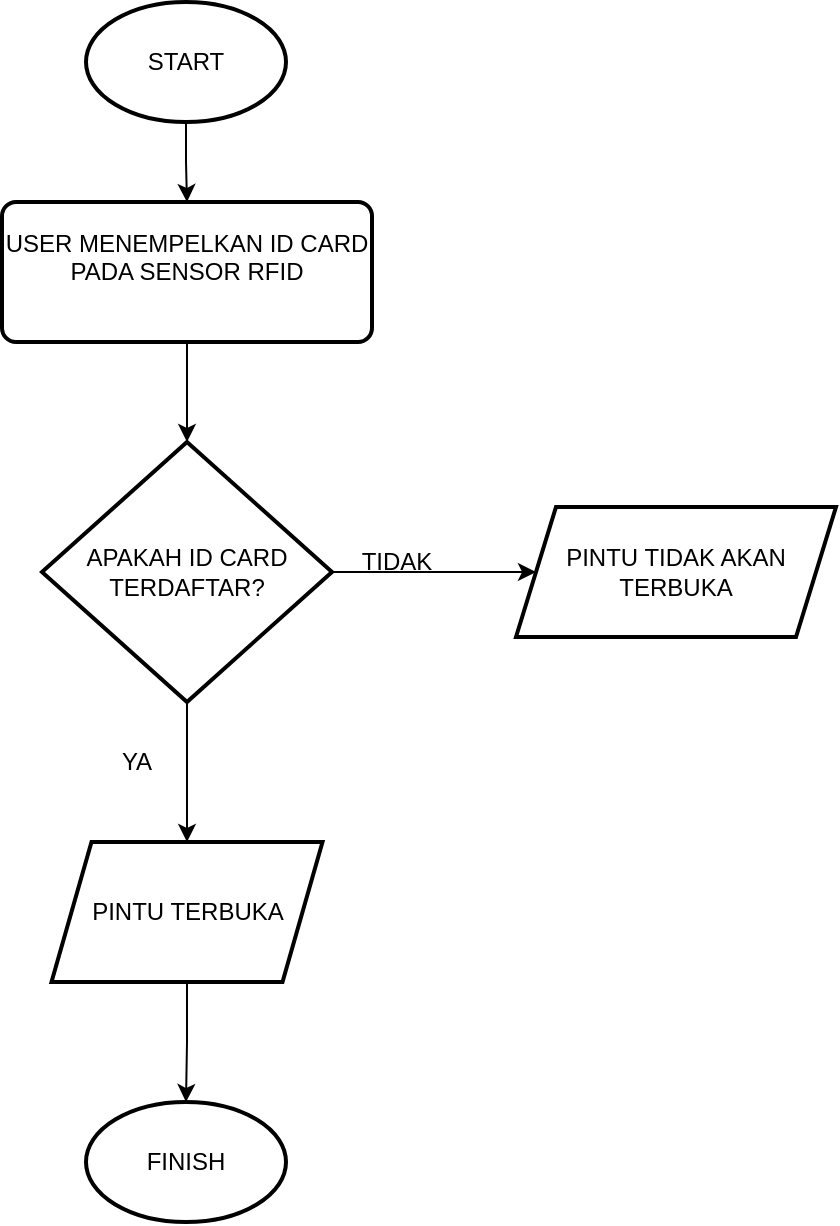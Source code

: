 <mxfile version="14.6.3" type="github">
  <diagram id="dQIsrqYc9POfJ0dJJoJ2" name="Page-1">
    <mxGraphModel dx="868" dy="479" grid="1" gridSize="10" guides="1" tooltips="1" connect="1" arrows="1" fold="1" page="1" pageScale="1" pageWidth="850" pageHeight="1100" math="0" shadow="0">
      <root>
        <mxCell id="0" />
        <mxCell id="1" parent="0" />
        <mxCell id="7SgFVv0NQRkYUgfHvSGJ-4" style="edgeStyle=orthogonalEdgeStyle;rounded=0;orthogonalLoop=1;jettySize=auto;html=1;exitX=0.5;exitY=1;exitDx=0;exitDy=0;exitPerimeter=0;entryX=0.5;entryY=0;entryDx=0;entryDy=0;" edge="1" parent="1" source="7SgFVv0NQRkYUgfHvSGJ-1" target="7SgFVv0NQRkYUgfHvSGJ-2">
          <mxGeometry relative="1" as="geometry" />
        </mxCell>
        <mxCell id="7SgFVv0NQRkYUgfHvSGJ-1" value="&lt;div&gt;START&lt;/div&gt;" style="strokeWidth=2;html=1;shape=mxgraph.flowchart.start_1;whiteSpace=wrap;" vertex="1" parent="1">
          <mxGeometry x="375" y="20" width="100" height="60" as="geometry" />
        </mxCell>
        <mxCell id="7SgFVv0NQRkYUgfHvSGJ-5" style="edgeStyle=orthogonalEdgeStyle;rounded=0;orthogonalLoop=1;jettySize=auto;html=1;exitX=0.5;exitY=1;exitDx=0;exitDy=0;entryX=0.5;entryY=0;entryDx=0;entryDy=0;entryPerimeter=0;" edge="1" parent="1" source="7SgFVv0NQRkYUgfHvSGJ-2" target="7SgFVv0NQRkYUgfHvSGJ-3">
          <mxGeometry relative="1" as="geometry" />
        </mxCell>
        <mxCell id="7SgFVv0NQRkYUgfHvSGJ-2" value="&lt;div&gt;USER MENEMPELKAN ID CARD PADA SENSOR RFID&lt;/div&gt;&lt;div&gt;&lt;br&gt;&lt;/div&gt;" style="rounded=1;whiteSpace=wrap;html=1;absoluteArcSize=1;arcSize=14;strokeWidth=2;" vertex="1" parent="1">
          <mxGeometry x="333" y="120" width="185" height="70" as="geometry" />
        </mxCell>
        <mxCell id="7SgFVv0NQRkYUgfHvSGJ-8" style="edgeStyle=orthogonalEdgeStyle;rounded=0;orthogonalLoop=1;jettySize=auto;html=1;exitX=1;exitY=0.5;exitDx=0;exitDy=0;exitPerimeter=0;entryX=0;entryY=0.5;entryDx=0;entryDy=0;" edge="1" parent="1" source="7SgFVv0NQRkYUgfHvSGJ-3" target="7SgFVv0NQRkYUgfHvSGJ-6">
          <mxGeometry relative="1" as="geometry" />
        </mxCell>
        <mxCell id="7SgFVv0NQRkYUgfHvSGJ-11" style="edgeStyle=orthogonalEdgeStyle;rounded=0;orthogonalLoop=1;jettySize=auto;html=1;exitX=0.5;exitY=1;exitDx=0;exitDy=0;exitPerimeter=0;entryX=0.5;entryY=0;entryDx=0;entryDy=0;" edge="1" parent="1" source="7SgFVv0NQRkYUgfHvSGJ-3" target="7SgFVv0NQRkYUgfHvSGJ-10">
          <mxGeometry relative="1" as="geometry" />
        </mxCell>
        <mxCell id="7SgFVv0NQRkYUgfHvSGJ-3" value="APAKAH ID CARD TERDAFTAR?" style="strokeWidth=2;html=1;shape=mxgraph.flowchart.decision;whiteSpace=wrap;" vertex="1" parent="1">
          <mxGeometry x="353" y="240" width="145" height="130" as="geometry" />
        </mxCell>
        <mxCell id="7SgFVv0NQRkYUgfHvSGJ-6" value="PINTU TIDAK AKAN TERBUKA" style="shape=parallelogram;perimeter=parallelogramPerimeter;whiteSpace=wrap;html=1;fixedSize=1;strokeWidth=2;" vertex="1" parent="1">
          <mxGeometry x="590" y="272.5" width="160" height="65" as="geometry" />
        </mxCell>
        <mxCell id="7SgFVv0NQRkYUgfHvSGJ-9" value="TIDAK" style="text;html=1;align=center;verticalAlign=middle;resizable=0;points=[];autosize=1;strokeColor=none;" vertex="1" parent="1">
          <mxGeometry x="505" y="290" width="50" height="20" as="geometry" />
        </mxCell>
        <mxCell id="7SgFVv0NQRkYUgfHvSGJ-14" style="edgeStyle=orthogonalEdgeStyle;rounded=0;orthogonalLoop=1;jettySize=auto;html=1;exitX=0.5;exitY=1;exitDx=0;exitDy=0;entryX=0.5;entryY=0;entryDx=0;entryDy=0;entryPerimeter=0;" edge="1" parent="1" source="7SgFVv0NQRkYUgfHvSGJ-10" target="7SgFVv0NQRkYUgfHvSGJ-13">
          <mxGeometry relative="1" as="geometry" />
        </mxCell>
        <mxCell id="7SgFVv0NQRkYUgfHvSGJ-10" value="PINTU TERBUKA" style="shape=parallelogram;perimeter=parallelogramPerimeter;whiteSpace=wrap;html=1;fixedSize=1;strokeWidth=2;" vertex="1" parent="1">
          <mxGeometry x="357.75" y="440" width="135.5" height="70" as="geometry" />
        </mxCell>
        <mxCell id="7SgFVv0NQRkYUgfHvSGJ-12" value="&lt;div&gt;YA&lt;/div&gt;" style="text;html=1;align=center;verticalAlign=middle;resizable=0;points=[];autosize=1;strokeColor=none;" vertex="1" parent="1">
          <mxGeometry x="385" y="390" width="30" height="20" as="geometry" />
        </mxCell>
        <mxCell id="7SgFVv0NQRkYUgfHvSGJ-13" value="FINISH" style="strokeWidth=2;html=1;shape=mxgraph.flowchart.start_1;whiteSpace=wrap;" vertex="1" parent="1">
          <mxGeometry x="375" y="570" width="100" height="60" as="geometry" />
        </mxCell>
      </root>
    </mxGraphModel>
  </diagram>
</mxfile>
